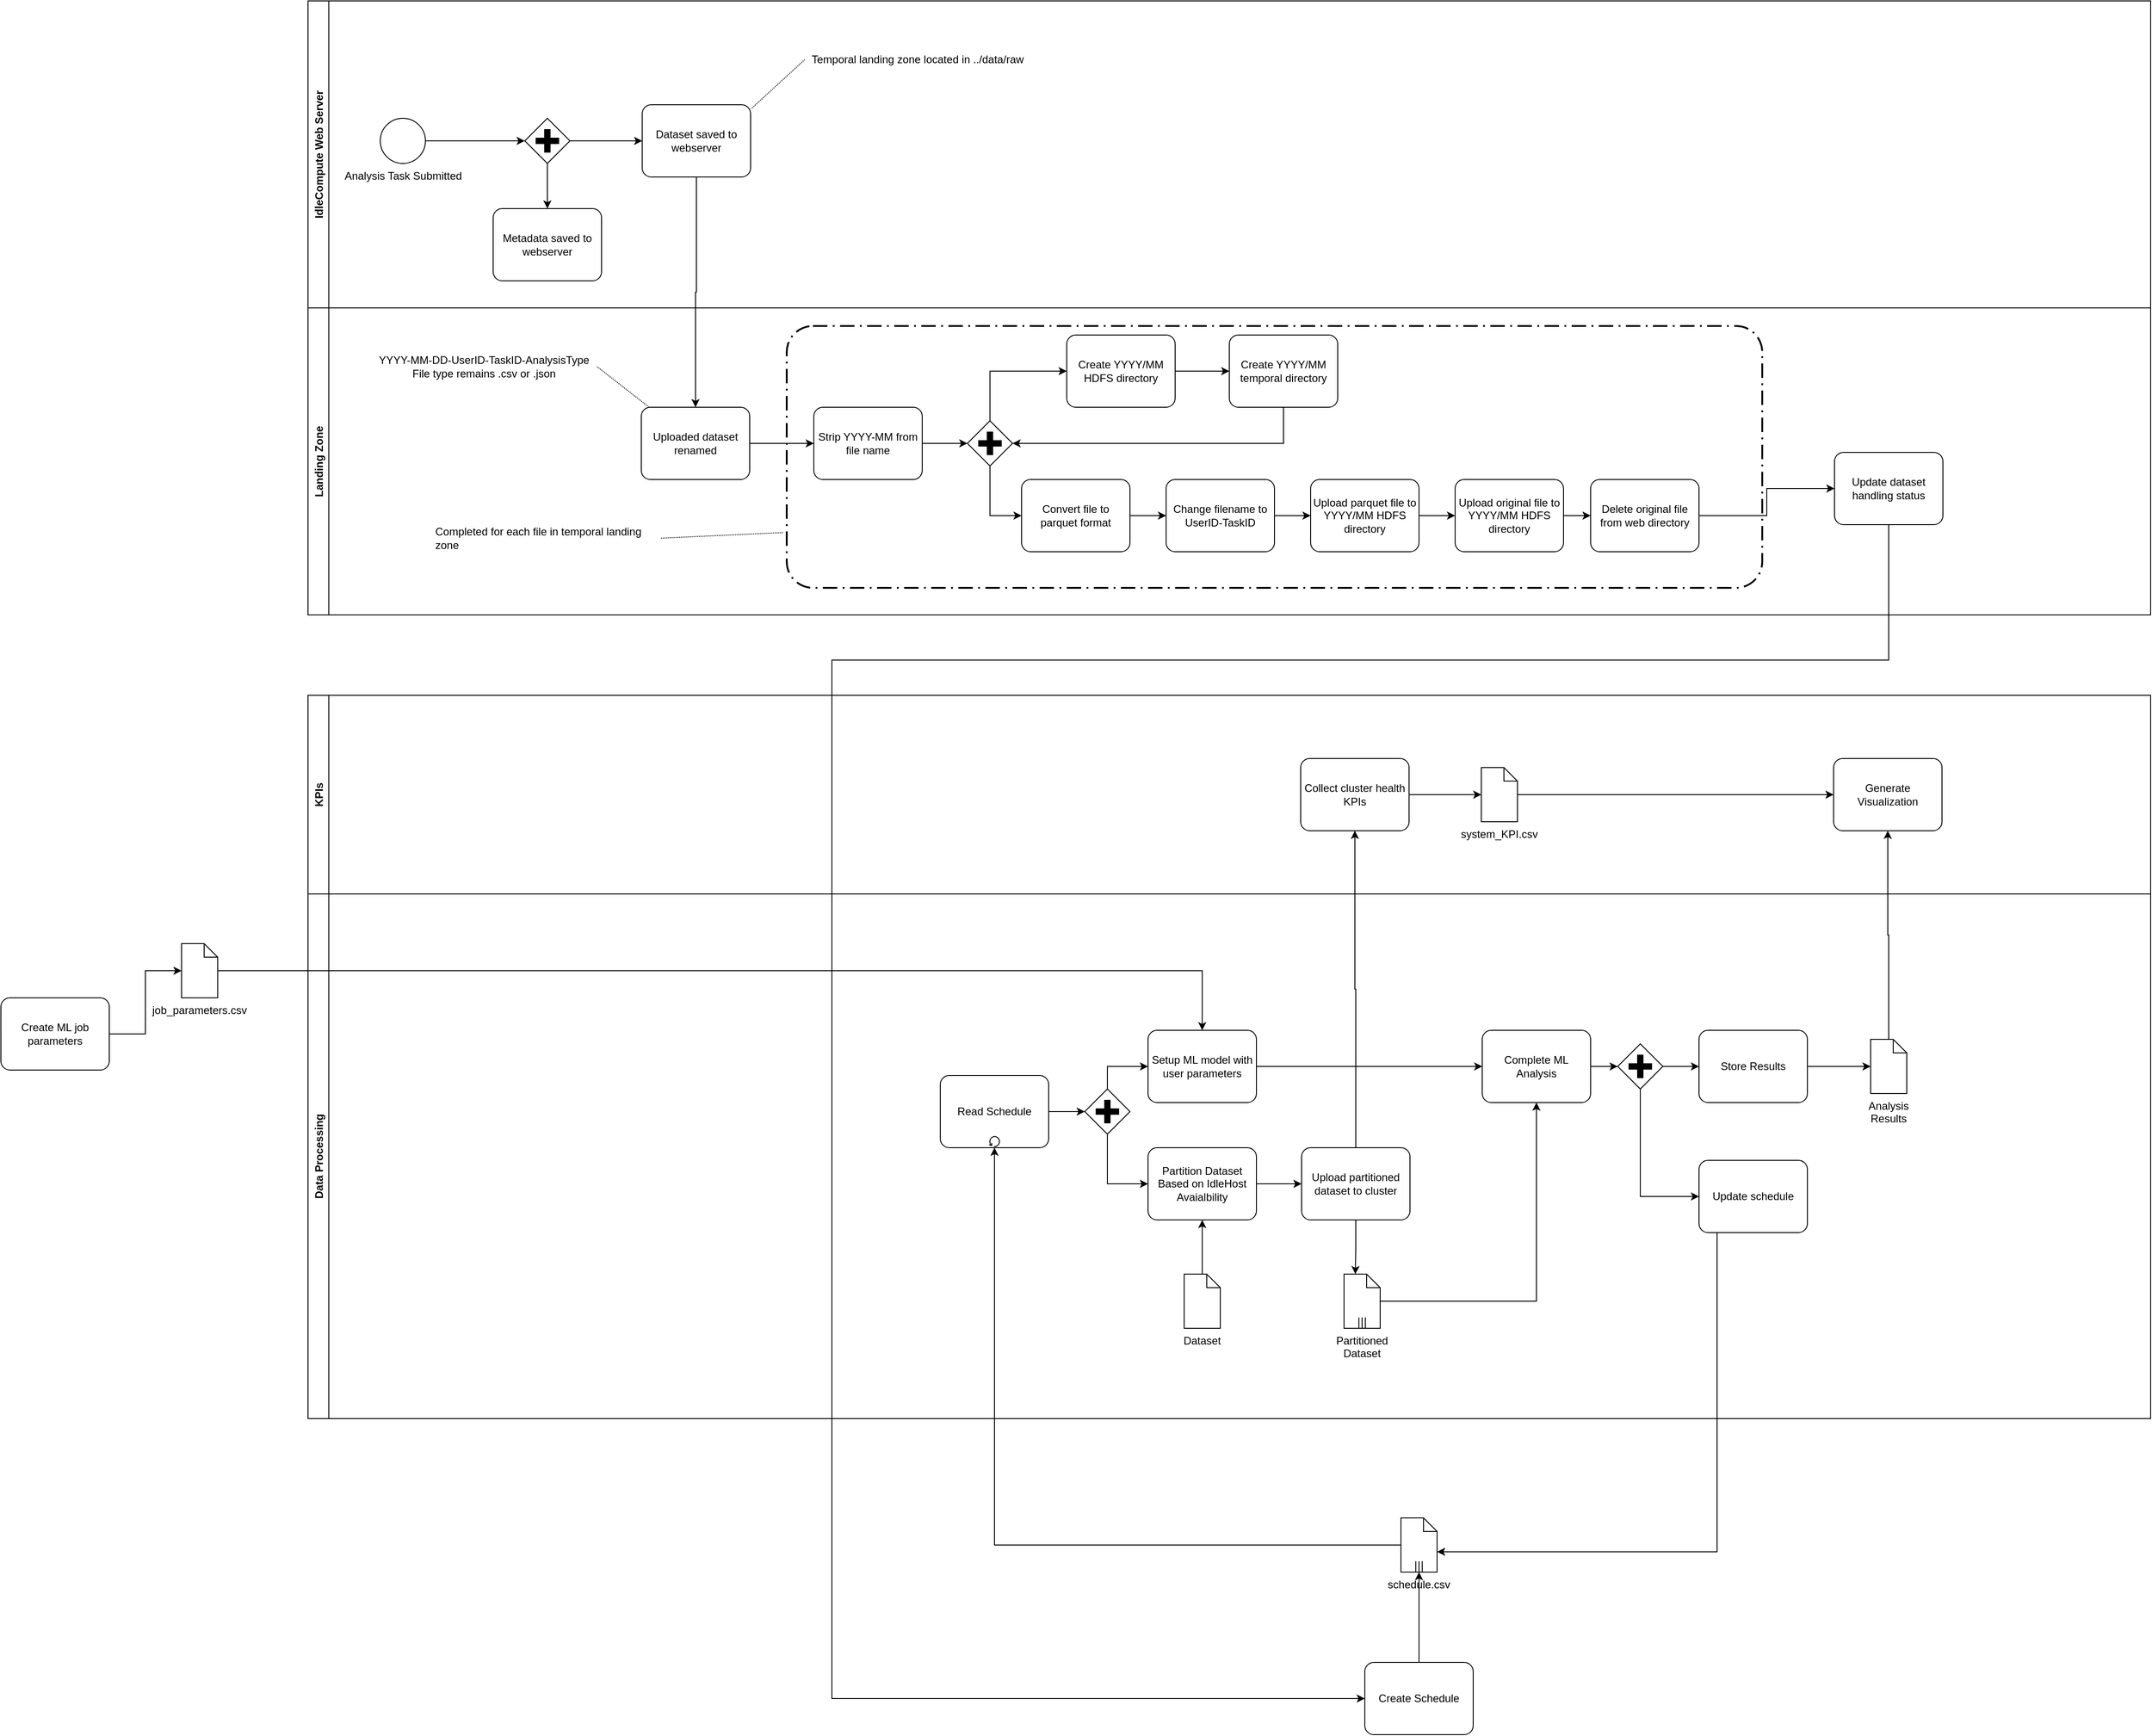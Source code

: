 <mxfile version="19.0.1" type="device"><diagram id="prtHgNgQTEPvFCAcTncT" name="Page-1"><mxGraphModel dx="2564" dy="1856" grid="1" gridSize="10" guides="1" tooltips="1" connect="1" arrows="1" fold="1" page="1" pageScale="1" pageWidth="1169" pageHeight="827" math="0" shadow="0"><root><mxCell id="0"/><mxCell id="1" parent="0"/><mxCell id="OD1BWwQYfS8M0HGXRje1-92" value="" style="points=[[0.25,0,0],[0.5,0,0],[0.75,0,0],[1,0.25,0],[1,0.5,0],[1,0.75,0],[0.75,1,0],[0.5,1,0],[0.25,1,0],[0,0.75,0],[0,0.5,0],[0,0.25,0]];rounded=1;arcSize=10;dashed=1;strokeColor=#000000;fillColor=none;gradientColor=none;dashPattern=8 3 1 3;strokeWidth=2;" vertex="1" parent="1"><mxGeometry x="600" y="-340" width="1080" height="290" as="geometry"/></mxCell><mxCell id="OD1BWwQYfS8M0HGXRje1-1" value="KPIs" style="swimlane;horizontal=0;" vertex="1" parent="1"><mxGeometry x="70" y="69" width="2040" height="220" as="geometry"/></mxCell><mxCell id="OD1BWwQYfS8M0HGXRje1-42" style="edgeStyle=orthogonalEdgeStyle;rounded=0;orthogonalLoop=1;jettySize=auto;html=1;" edge="1" parent="OD1BWwQYfS8M0HGXRje1-1" source="OD1BWwQYfS8M0HGXRje1-37" target="OD1BWwQYfS8M0HGXRje1-41"><mxGeometry relative="1" as="geometry"/></mxCell><mxCell id="OD1BWwQYfS8M0HGXRje1-37" value="Collect cluster health KPIs" style="points=[[0.25,0,0],[0.5,0,0],[0.75,0,0],[1,0.25,0],[1,0.5,0],[1,0.75,0],[0.75,1,0],[0.5,1,0],[0.25,1,0],[0,0.75,0],[0,0.5,0],[0,0.25,0]];shape=mxgraph.bpmn.task;whiteSpace=wrap;rectStyle=rounded;size=10;taskMarker=abstract;" vertex="1" parent="OD1BWwQYfS8M0HGXRje1-1"><mxGeometry x="1099" y="70" width="120" height="80" as="geometry"/></mxCell><mxCell id="OD1BWwQYfS8M0HGXRje1-39" value="Generate Visualization" style="points=[[0.25,0,0],[0.5,0,0],[0.75,0,0],[1,0.25,0],[1,0.5,0],[1,0.75,0],[0.75,1,0],[0.5,1,0],[0.25,1,0],[0,0.75,0],[0,0.5,0],[0,0.25,0]];shape=mxgraph.bpmn.task;whiteSpace=wrap;rectStyle=rounded;size=10;taskMarker=abstract;" vertex="1" parent="OD1BWwQYfS8M0HGXRje1-1"><mxGeometry x="1689" y="70" width="120" height="80" as="geometry"/></mxCell><mxCell id="OD1BWwQYfS8M0HGXRje1-47" style="edgeStyle=orthogonalEdgeStyle;rounded=0;orthogonalLoop=1;jettySize=auto;html=1;entryX=0;entryY=0.5;entryDx=0;entryDy=0;entryPerimeter=0;" edge="1" parent="OD1BWwQYfS8M0HGXRje1-1" source="OD1BWwQYfS8M0HGXRje1-41" target="OD1BWwQYfS8M0HGXRje1-39"><mxGeometry relative="1" as="geometry"/></mxCell><mxCell id="OD1BWwQYfS8M0HGXRje1-41" value="system_KPI.csv" style="shape=mxgraph.bpmn.data;labelPosition=center;verticalLabelPosition=bottom;align=center;verticalAlign=top;whiteSpace=wrap;size=15;html=1;" vertex="1" parent="OD1BWwQYfS8M0HGXRje1-1"><mxGeometry x="1299" y="80" width="40" height="60" as="geometry"/></mxCell><mxCell id="OD1BWwQYfS8M0HGXRje1-2" value="Data Processing" style="swimlane;horizontal=0;" vertex="1" parent="1"><mxGeometry x="70" y="289" width="2040" height="581" as="geometry"/></mxCell><mxCell id="OD1BWwQYfS8M0HGXRje1-11" style="edgeStyle=orthogonalEdgeStyle;rounded=0;orthogonalLoop=1;jettySize=auto;html=1;entryX=0;entryY=0.5;entryDx=0;entryDy=0;entryPerimeter=0;exitX=0.5;exitY=1;exitDx=0;exitDy=0;exitPerimeter=0;" edge="1" parent="OD1BWwQYfS8M0HGXRje1-2" source="OD1BWwQYfS8M0HGXRje1-27" target="OD1BWwQYfS8M0HGXRje1-10"><mxGeometry relative="1" as="geometry"/></mxCell><mxCell id="OD1BWwQYfS8M0HGXRje1-19" style="edgeStyle=orthogonalEdgeStyle;rounded=0;orthogonalLoop=1;jettySize=auto;html=1;" edge="1" parent="OD1BWwQYfS8M0HGXRje1-2" source="OD1BWwQYfS8M0HGXRje1-8" target="OD1BWwQYfS8M0HGXRje1-27"><mxGeometry relative="1" as="geometry"/></mxCell><mxCell id="OD1BWwQYfS8M0HGXRje1-8" value="Read Schedule" style="points=[[0.25,0,0],[0.5,0,0],[0.75,0,0],[1,0.25,0],[1,0.5,0],[1,0.75,0],[0.75,1,0],[0.5,1,0],[0.25,1,0],[0,0.75,0],[0,0.5,0],[0,0.25,0]];shape=mxgraph.bpmn.task;whiteSpace=wrap;rectStyle=rounded;size=10;taskMarker=abstract;isLoopStandard=1;" vertex="1" parent="OD1BWwQYfS8M0HGXRje1-2"><mxGeometry x="700" y="201" width="120" height="80" as="geometry"/></mxCell><mxCell id="OD1BWwQYfS8M0HGXRje1-15" style="edgeStyle=orthogonalEdgeStyle;rounded=0;orthogonalLoop=1;jettySize=auto;html=1;" edge="1" parent="OD1BWwQYfS8M0HGXRje1-2" source="OD1BWwQYfS8M0HGXRje1-10" target="OD1BWwQYfS8M0HGXRje1-14"><mxGeometry relative="1" as="geometry"/></mxCell><mxCell id="OD1BWwQYfS8M0HGXRje1-10" value="Partition Dataset Based on IdleHost Avaialbility" style="points=[[0.25,0,0],[0.5,0,0],[0.75,0,0],[1,0.25,0],[1,0.5,0],[1,0.75,0],[0.75,1,0],[0.5,1,0],[0.25,1,0],[0,0.75,0],[0,0.5,0],[0,0.25,0]];shape=mxgraph.bpmn.task;whiteSpace=wrap;rectStyle=rounded;size=10;taskMarker=abstract;" vertex="1" parent="OD1BWwQYfS8M0HGXRje1-2"><mxGeometry x="930" y="281" width="120" height="80" as="geometry"/></mxCell><mxCell id="OD1BWwQYfS8M0HGXRje1-13" style="edgeStyle=orthogonalEdgeStyle;rounded=0;orthogonalLoop=1;jettySize=auto;html=1;" edge="1" parent="OD1BWwQYfS8M0HGXRje1-2" source="OD1BWwQYfS8M0HGXRje1-12" target="OD1BWwQYfS8M0HGXRje1-10"><mxGeometry relative="1" as="geometry"/></mxCell><mxCell id="OD1BWwQYfS8M0HGXRje1-12" value="Dataset" style="shape=mxgraph.bpmn.data;labelPosition=center;verticalLabelPosition=bottom;align=center;verticalAlign=top;whiteSpace=wrap;size=15;html=1;" vertex="1" parent="OD1BWwQYfS8M0HGXRje1-2"><mxGeometry x="970" y="421" width="40" height="60" as="geometry"/></mxCell><mxCell id="OD1BWwQYfS8M0HGXRje1-23" style="edgeStyle=orthogonalEdgeStyle;rounded=0;orthogonalLoop=1;jettySize=auto;html=1;entryX=0;entryY=0;entryDx=12.5;entryDy=0;entryPerimeter=0;" edge="1" parent="OD1BWwQYfS8M0HGXRje1-2" source="OD1BWwQYfS8M0HGXRje1-14" target="OD1BWwQYfS8M0HGXRje1-22"><mxGeometry relative="1" as="geometry"/></mxCell><mxCell id="OD1BWwQYfS8M0HGXRje1-14" value="Upload partitioned dataset to cluster" style="points=[[0.25,0,0],[0.5,0,0],[0.75,0,0],[1,0.25,0],[1,0.5,0],[1,0.75,0],[0.75,1,0],[0.5,1,0],[0.25,1,0],[0,0.75,0],[0,0.5,0],[0,0.25,0]];shape=mxgraph.bpmn.task;whiteSpace=wrap;rectStyle=rounded;size=10;taskMarker=abstract;" vertex="1" parent="OD1BWwQYfS8M0HGXRje1-2"><mxGeometry x="1100" y="281" width="120" height="80" as="geometry"/></mxCell><mxCell id="OD1BWwQYfS8M0HGXRje1-50" style="edgeStyle=orthogonalEdgeStyle;rounded=0;orthogonalLoop=1;jettySize=auto;html=1;" edge="1" parent="OD1BWwQYfS8M0HGXRje1-2" source="OD1BWwQYfS8M0HGXRje1-17" target="OD1BWwQYfS8M0HGXRje1-49"><mxGeometry relative="1" as="geometry"/></mxCell><mxCell id="OD1BWwQYfS8M0HGXRje1-17" value="Complete ML Analysis" style="points=[[0.25,0,0],[0.5,0,0],[0.75,0,0],[1,0.25,0],[1,0.5,0],[1,0.75,0],[0.75,1,0],[0.5,1,0],[0.25,1,0],[0,0.75,0],[0,0.5,0],[0,0.25,0]];shape=mxgraph.bpmn.task;whiteSpace=wrap;rectStyle=rounded;size=10;taskMarker=abstract;" vertex="1" parent="OD1BWwQYfS8M0HGXRje1-2"><mxGeometry x="1300" y="151" width="120" height="80" as="geometry"/></mxCell><mxCell id="OD1BWwQYfS8M0HGXRje1-21" style="edgeStyle=orthogonalEdgeStyle;rounded=0;orthogonalLoop=1;jettySize=auto;html=1;" edge="1" parent="OD1BWwQYfS8M0HGXRje1-2" source="OD1BWwQYfS8M0HGXRje1-18" target="OD1BWwQYfS8M0HGXRje1-17"><mxGeometry relative="1" as="geometry"/></mxCell><mxCell id="OD1BWwQYfS8M0HGXRje1-18" value="Setup ML model with user parameters" style="points=[[0.25,0,0],[0.5,0,0],[0.75,0,0],[1,0.25,0],[1,0.5,0],[1,0.75,0],[0.75,1,0],[0.5,1,0],[0.25,1,0],[0,0.75,0],[0,0.5,0],[0,0.25,0]];shape=mxgraph.bpmn.task;whiteSpace=wrap;rectStyle=rounded;size=10;taskMarker=abstract;" vertex="1" parent="OD1BWwQYfS8M0HGXRje1-2"><mxGeometry x="930" y="151" width="120" height="80" as="geometry"/></mxCell><mxCell id="OD1BWwQYfS8M0HGXRje1-24" style="edgeStyle=orthogonalEdgeStyle;rounded=0;orthogonalLoop=1;jettySize=auto;html=1;entryX=0.5;entryY=1;entryDx=0;entryDy=0;entryPerimeter=0;" edge="1" parent="OD1BWwQYfS8M0HGXRje1-2" source="OD1BWwQYfS8M0HGXRje1-22" target="OD1BWwQYfS8M0HGXRje1-17"><mxGeometry relative="1" as="geometry"/></mxCell><mxCell id="OD1BWwQYfS8M0HGXRje1-22" value="Partitioned Dataset" style="shape=mxgraph.bpmn.data;labelPosition=center;verticalLabelPosition=bottom;align=center;verticalAlign=top;whiteSpace=wrap;size=15;html=1;bpmnTransferType=none;isCollection=1;" vertex="1" parent="OD1BWwQYfS8M0HGXRje1-2"><mxGeometry x="1147" y="421" width="40" height="60" as="geometry"/></mxCell><mxCell id="OD1BWwQYfS8M0HGXRje1-29" style="edgeStyle=orthogonalEdgeStyle;rounded=0;orthogonalLoop=1;jettySize=auto;html=1;entryX=0;entryY=0.5;entryDx=0;entryDy=0;entryPerimeter=0;" edge="1" parent="OD1BWwQYfS8M0HGXRje1-2" source="OD1BWwQYfS8M0HGXRje1-27" target="OD1BWwQYfS8M0HGXRje1-18"><mxGeometry relative="1" as="geometry"><Array as="points"><mxPoint x="885" y="191"/></Array></mxGeometry></mxCell><mxCell id="OD1BWwQYfS8M0HGXRje1-27" value="" style="points=[[0.25,0.25,0],[0.5,0,0],[0.75,0.25,0],[1,0.5,0],[0.75,0.75,0],[0.5,1,0],[0.25,0.75,0],[0,0.5,0]];shape=mxgraph.bpmn.gateway2;html=1;verticalLabelPosition=bottom;labelBackgroundColor=#ffffff;verticalAlign=top;align=center;perimeter=rhombusPerimeter;outlineConnect=0;outline=none;symbol=none;gwType=parallel;" vertex="1" parent="OD1BWwQYfS8M0HGXRje1-2"><mxGeometry x="860" y="216" width="50" height="50" as="geometry"/></mxCell><mxCell id="OD1BWwQYfS8M0HGXRje1-45" style="edgeStyle=orthogonalEdgeStyle;rounded=0;orthogonalLoop=1;jettySize=auto;html=1;" edge="1" parent="OD1BWwQYfS8M0HGXRje1-2" source="OD1BWwQYfS8M0HGXRje1-35" target="OD1BWwQYfS8M0HGXRje1-43"><mxGeometry relative="1" as="geometry"/></mxCell><mxCell id="OD1BWwQYfS8M0HGXRje1-35" value="Store Results" style="points=[[0.25,0,0],[0.5,0,0],[0.75,0,0],[1,0.25,0],[1,0.5,0],[1,0.75,0],[0.75,1,0],[0.5,1,0],[0.25,1,0],[0,0.75,0],[0,0.5,0],[0,0.25,0]];shape=mxgraph.bpmn.task;whiteSpace=wrap;rectStyle=rounded;size=10;taskMarker=abstract;" vertex="1" parent="OD1BWwQYfS8M0HGXRje1-2"><mxGeometry x="1540" y="151" width="120" height="80" as="geometry"/></mxCell><mxCell id="OD1BWwQYfS8M0HGXRje1-43" value="Analysis Results" style="shape=mxgraph.bpmn.data;labelPosition=center;verticalLabelPosition=bottom;align=center;verticalAlign=top;whiteSpace=wrap;size=15;html=1;" vertex="1" parent="OD1BWwQYfS8M0HGXRje1-2"><mxGeometry x="1730" y="161" width="40" height="60" as="geometry"/></mxCell><mxCell id="OD1BWwQYfS8M0HGXRje1-48" value="Update schedule" style="points=[[0.25,0,0],[0.5,0,0],[0.75,0,0],[1,0.25,0],[1,0.5,0],[1,0.75,0],[0.75,1,0],[0.5,1,0],[0.25,1,0],[0,0.75,0],[0,0.5,0],[0,0.25,0]];shape=mxgraph.bpmn.task;whiteSpace=wrap;rectStyle=rounded;size=10;taskMarker=abstract;" vertex="1" parent="OD1BWwQYfS8M0HGXRje1-2"><mxGeometry x="1540" y="295" width="120" height="80" as="geometry"/></mxCell><mxCell id="OD1BWwQYfS8M0HGXRje1-51" style="edgeStyle=orthogonalEdgeStyle;rounded=0;orthogonalLoop=1;jettySize=auto;html=1;" edge="1" parent="OD1BWwQYfS8M0HGXRje1-2" source="OD1BWwQYfS8M0HGXRje1-49" target="OD1BWwQYfS8M0HGXRje1-35"><mxGeometry relative="1" as="geometry"/></mxCell><mxCell id="OD1BWwQYfS8M0HGXRje1-52" style="edgeStyle=orthogonalEdgeStyle;rounded=0;orthogonalLoop=1;jettySize=auto;html=1;" edge="1" parent="OD1BWwQYfS8M0HGXRje1-2" source="OD1BWwQYfS8M0HGXRje1-49" target="OD1BWwQYfS8M0HGXRje1-48"><mxGeometry relative="1" as="geometry"><Array as="points"><mxPoint x="1475" y="335"/></Array></mxGeometry></mxCell><mxCell id="OD1BWwQYfS8M0HGXRje1-49" value="" style="points=[[0.25,0.25,0],[0.5,0,0],[0.75,0.25,0],[1,0.5,0],[0.75,0.75,0],[0.5,1,0],[0.25,0.75,0],[0,0.5,0]];shape=mxgraph.bpmn.gateway2;html=1;verticalLabelPosition=bottom;labelBackgroundColor=#ffffff;verticalAlign=top;align=center;perimeter=rhombusPerimeter;outlineConnect=0;outline=none;symbol=none;gwType=parallel;" vertex="1" parent="OD1BWwQYfS8M0HGXRje1-2"><mxGeometry x="1450" y="166" width="50" height="50" as="geometry"/></mxCell><mxCell id="OD1BWwQYfS8M0HGXRje1-6" style="edgeStyle=orthogonalEdgeStyle;rounded=0;orthogonalLoop=1;jettySize=auto;html=1;" edge="1" parent="1" source="OD1BWwQYfS8M0HGXRje1-4" target="OD1BWwQYfS8M0HGXRje1-5"><mxGeometry relative="1" as="geometry"/></mxCell><mxCell id="OD1BWwQYfS8M0HGXRje1-4" value="Create Schedule" style="points=[[0.25,0,0],[0.5,0,0],[0.75,0,0],[1,0.25,0],[1,0.5,0],[1,0.75,0],[0.75,1,0],[0.5,1,0],[0.25,1,0],[0,0.75,0],[0,0.5,0],[0,0.25,0]];shape=mxgraph.bpmn.task;whiteSpace=wrap;rectStyle=rounded;size=10;taskMarker=abstract;" vertex="1" parent="1"><mxGeometry x="1240" y="1140" width="120" height="80" as="geometry"/></mxCell><mxCell id="OD1BWwQYfS8M0HGXRje1-9" style="edgeStyle=orthogonalEdgeStyle;rounded=0;orthogonalLoop=1;jettySize=auto;html=1;entryX=0.5;entryY=1;entryDx=0;entryDy=0;entryPerimeter=0;" edge="1" parent="1" source="OD1BWwQYfS8M0HGXRje1-5" target="OD1BWwQYfS8M0HGXRje1-8"><mxGeometry relative="1" as="geometry"/></mxCell><mxCell id="OD1BWwQYfS8M0HGXRje1-5" value="schedule.csv" style="shape=mxgraph.bpmn.data;labelPosition=center;verticalLabelPosition=bottom;align=center;verticalAlign=top;whiteSpace=wrap;size=15;html=1;bpmnTransferType=none;isCollection=1;" vertex="1" parent="1"><mxGeometry x="1280" y="980" width="40" height="60" as="geometry"/></mxCell><mxCell id="OD1BWwQYfS8M0HGXRje1-32" style="edgeStyle=orthogonalEdgeStyle;rounded=0;orthogonalLoop=1;jettySize=auto;html=1;" edge="1" parent="1" source="OD1BWwQYfS8M0HGXRje1-30" target="OD1BWwQYfS8M0HGXRje1-31"><mxGeometry relative="1" as="geometry"/></mxCell><mxCell id="OD1BWwQYfS8M0HGXRje1-30" value="Create ML job parameters" style="points=[[0.25,0,0],[0.5,0,0],[0.75,0,0],[1,0.25,0],[1,0.5,0],[1,0.75,0],[0.75,1,0],[0.5,1,0],[0.25,1,0],[0,0.75,0],[0,0.5,0],[0,0.25,0]];shape=mxgraph.bpmn.task;whiteSpace=wrap;rectStyle=rounded;size=10;taskMarker=abstract;" vertex="1" parent="1"><mxGeometry x="-270" y="404" width="120" height="80" as="geometry"/></mxCell><mxCell id="OD1BWwQYfS8M0HGXRje1-33" style="edgeStyle=orthogonalEdgeStyle;rounded=0;orthogonalLoop=1;jettySize=auto;html=1;entryX=0.5;entryY=0;entryDx=0;entryDy=0;entryPerimeter=0;" edge="1" parent="1" source="OD1BWwQYfS8M0HGXRje1-31" target="OD1BWwQYfS8M0HGXRje1-18"><mxGeometry relative="1" as="geometry"/></mxCell><mxCell id="OD1BWwQYfS8M0HGXRje1-31" value="job_parameters.csv" style="shape=mxgraph.bpmn.data;labelPosition=center;verticalLabelPosition=bottom;align=center;verticalAlign=top;whiteSpace=wrap;size=15;html=1;" vertex="1" parent="1"><mxGeometry x="-70" y="344" width="40" height="60" as="geometry"/></mxCell><mxCell id="OD1BWwQYfS8M0HGXRje1-38" style="edgeStyle=orthogonalEdgeStyle;rounded=0;orthogonalLoop=1;jettySize=auto;html=1;entryX=0.5;entryY=1;entryDx=0;entryDy=0;entryPerimeter=0;" edge="1" parent="1" source="OD1BWwQYfS8M0HGXRje1-14" target="OD1BWwQYfS8M0HGXRje1-37"><mxGeometry relative="1" as="geometry"/></mxCell><mxCell id="OD1BWwQYfS8M0HGXRje1-46" style="edgeStyle=orthogonalEdgeStyle;rounded=0;orthogonalLoop=1;jettySize=auto;html=1;" edge="1" parent="1" source="OD1BWwQYfS8M0HGXRje1-43" target="OD1BWwQYfS8M0HGXRje1-39"><mxGeometry relative="1" as="geometry"/></mxCell><mxCell id="OD1BWwQYfS8M0HGXRje1-55" value="Landing Zone" style="swimlane;horizontal=0;startSize=23;" vertex="1" parent="1"><mxGeometry x="70" y="-360" width="2040" height="340" as="geometry"/></mxCell><mxCell id="OD1BWwQYfS8M0HGXRje1-66" value="Uploaded dataset renamed" style="points=[[0.25,0,0],[0.5,0,0],[0.75,0,0],[1,0.25,0],[1,0.5,0],[1,0.75,0],[0.75,1,0],[0.5,1,0],[0.25,1,0],[0,0.75,0],[0,0.5,0],[0,0.25,0]];shape=mxgraph.bpmn.task;whiteSpace=wrap;rectStyle=rounded;size=10;taskMarker=abstract;" vertex="1" parent="OD1BWwQYfS8M0HGXRje1-55"><mxGeometry x="369" y="110" width="120" height="80" as="geometry"/></mxCell><mxCell id="OD1BWwQYfS8M0HGXRje1-77" style="edgeStyle=orthogonalEdgeStyle;rounded=0;orthogonalLoop=1;jettySize=auto;html=1;startArrow=none;startFill=0;endArrow=classic;endFill=1;" edge="1" parent="OD1BWwQYfS8M0HGXRje1-55" source="OD1BWwQYfS8M0HGXRje1-71" target="OD1BWwQYfS8M0HGXRje1-74"><mxGeometry relative="1" as="geometry"/></mxCell><mxCell id="OD1BWwQYfS8M0HGXRje1-71" value="Strip YYYY-MM from file name" style="points=[[0.25,0,0],[0.5,0,0],[0.75,0,0],[1,0.25,0],[1,0.5,0],[1,0.75,0],[0.75,1,0],[0.5,1,0],[0.25,1,0],[0,0.75,0],[0,0.5,0],[0,0.25,0]];shape=mxgraph.bpmn.task;whiteSpace=wrap;rectStyle=rounded;size=10;taskMarker=abstract;" vertex="1" parent="OD1BWwQYfS8M0HGXRje1-55"><mxGeometry x="560" y="110" width="120" height="80" as="geometry"/></mxCell><mxCell id="OD1BWwQYfS8M0HGXRje1-73" style="edgeStyle=orthogonalEdgeStyle;rounded=0;orthogonalLoop=1;jettySize=auto;html=1;" edge="1" parent="OD1BWwQYfS8M0HGXRje1-55" source="OD1BWwQYfS8M0HGXRje1-66" target="OD1BWwQYfS8M0HGXRje1-71"><mxGeometry relative="1" as="geometry"><mxPoint x="440" y="-135" as="sourcePoint"/><mxPoint x="439.0" y="120" as="targetPoint"/></mxGeometry></mxCell><mxCell id="OD1BWwQYfS8M0HGXRje1-80" style="edgeStyle=orthogonalEdgeStyle;rounded=0;orthogonalLoop=1;jettySize=auto;html=1;entryX=0;entryY=0.5;entryDx=0;entryDy=0;entryPerimeter=0;startArrow=none;startFill=0;endArrow=classic;endFill=1;" edge="1" parent="OD1BWwQYfS8M0HGXRje1-55" source="OD1BWwQYfS8M0HGXRje1-74" target="OD1BWwQYfS8M0HGXRje1-78"><mxGeometry relative="1" as="geometry"><Array as="points"><mxPoint x="755" y="70"/></Array></mxGeometry></mxCell><mxCell id="OD1BWwQYfS8M0HGXRje1-84" style="edgeStyle=orthogonalEdgeStyle;rounded=0;orthogonalLoop=1;jettySize=auto;html=1;entryX=0;entryY=0.5;entryDx=0;entryDy=0;entryPerimeter=0;startArrow=none;startFill=0;endArrow=classic;endFill=1;" edge="1" parent="OD1BWwQYfS8M0HGXRje1-55" source="OD1BWwQYfS8M0HGXRje1-74" target="OD1BWwQYfS8M0HGXRje1-83"><mxGeometry relative="1" as="geometry"><Array as="points"><mxPoint x="755" y="230"/></Array></mxGeometry></mxCell><mxCell id="OD1BWwQYfS8M0HGXRje1-74" value="" style="points=[[0.25,0.25,0],[0.5,0,0],[0.75,0.25,0],[1,0.5,0],[0.75,0.75,0],[0.5,1,0],[0.25,0.75,0],[0,0.5,0]];shape=mxgraph.bpmn.gateway2;html=1;verticalLabelPosition=bottom;labelBackgroundColor=#ffffff;verticalAlign=top;align=center;perimeter=rhombusPerimeter;outlineConnect=0;outline=none;symbol=none;gwType=parallel;" vertex="1" parent="OD1BWwQYfS8M0HGXRje1-55"><mxGeometry x="730" y="125" width="50" height="50" as="geometry"/></mxCell><mxCell id="OD1BWwQYfS8M0HGXRje1-81" style="edgeStyle=orthogonalEdgeStyle;rounded=0;orthogonalLoop=1;jettySize=auto;html=1;startArrow=none;startFill=0;endArrow=classic;endFill=1;" edge="1" parent="OD1BWwQYfS8M0HGXRje1-55" source="OD1BWwQYfS8M0HGXRje1-78" target="OD1BWwQYfS8M0HGXRje1-79"><mxGeometry relative="1" as="geometry"/></mxCell><mxCell id="OD1BWwQYfS8M0HGXRje1-78" value="Create YYYY/MM HDFS directory" style="points=[[0.25,0,0],[0.5,0,0],[0.75,0,0],[1,0.25,0],[1,0.5,0],[1,0.75,0],[0.75,1,0],[0.5,1,0],[0.25,1,0],[0,0.75,0],[0,0.5,0],[0,0.25,0]];shape=mxgraph.bpmn.task;whiteSpace=wrap;rectStyle=rounded;size=10;taskMarker=abstract;" vertex="1" parent="OD1BWwQYfS8M0HGXRje1-55"><mxGeometry x="840" y="30" width="120" height="80" as="geometry"/></mxCell><mxCell id="OD1BWwQYfS8M0HGXRje1-82" style="edgeStyle=orthogonalEdgeStyle;rounded=0;orthogonalLoop=1;jettySize=auto;html=1;startArrow=none;startFill=0;endArrow=classic;endFill=1;" edge="1" parent="OD1BWwQYfS8M0HGXRje1-55" source="OD1BWwQYfS8M0HGXRje1-79" target="OD1BWwQYfS8M0HGXRje1-74"><mxGeometry relative="1" as="geometry"><Array as="points"><mxPoint x="1080" y="150"/></Array></mxGeometry></mxCell><mxCell id="OD1BWwQYfS8M0HGXRje1-79" value="Create YYYY/MM temporal directory" style="points=[[0.25,0,0],[0.5,0,0],[0.75,0,0],[1,0.25,0],[1,0.5,0],[1,0.75,0],[0.75,1,0],[0.5,1,0],[0.25,1,0],[0,0.75,0],[0,0.5,0],[0,0.25,0]];shape=mxgraph.bpmn.task;whiteSpace=wrap;rectStyle=rounded;size=10;taskMarker=abstract;" vertex="1" parent="OD1BWwQYfS8M0HGXRje1-55"><mxGeometry x="1020" y="30" width="120" height="80" as="geometry"/></mxCell><mxCell id="OD1BWwQYfS8M0HGXRje1-100" style="edgeStyle=none;rounded=0;orthogonalLoop=1;jettySize=auto;html=1;startArrow=none;startFill=0;endArrow=classic;endFill=1;" edge="1" parent="OD1BWwQYfS8M0HGXRje1-55" source="OD1BWwQYfS8M0HGXRje1-83" target="OD1BWwQYfS8M0HGXRje1-85"><mxGeometry relative="1" as="geometry"/></mxCell><mxCell id="OD1BWwQYfS8M0HGXRje1-83" value="Convert file to parquet format" style="points=[[0.25,0,0],[0.5,0,0],[0.75,0,0],[1,0.25,0],[1,0.5,0],[1,0.75,0],[0.75,1,0],[0.5,1,0],[0.25,1,0],[0,0.75,0],[0,0.5,0],[0,0.25,0]];shape=mxgraph.bpmn.task;whiteSpace=wrap;rectStyle=rounded;size=10;taskMarker=abstract;" vertex="1" parent="OD1BWwQYfS8M0HGXRje1-55"><mxGeometry x="790" y="190" width="120" height="80" as="geometry"/></mxCell><mxCell id="OD1BWwQYfS8M0HGXRje1-101" style="edgeStyle=none;rounded=0;orthogonalLoop=1;jettySize=auto;html=1;startArrow=none;startFill=0;endArrow=classic;endFill=1;" edge="1" parent="OD1BWwQYfS8M0HGXRje1-55" source="OD1BWwQYfS8M0HGXRje1-85" target="OD1BWwQYfS8M0HGXRje1-86"><mxGeometry relative="1" as="geometry"/></mxCell><mxCell id="OD1BWwQYfS8M0HGXRje1-85" value="Change filename to UserID-TaskID" style="points=[[0.25,0,0],[0.5,0,0],[0.75,0,0],[1,0.25,0],[1,0.5,0],[1,0.75,0],[0.75,1,0],[0.5,1,0],[0.25,1,0],[0,0.75,0],[0,0.5,0],[0,0.25,0]];shape=mxgraph.bpmn.task;whiteSpace=wrap;rectStyle=rounded;size=10;taskMarker=abstract;" vertex="1" parent="OD1BWwQYfS8M0HGXRje1-55"><mxGeometry x="950" y="190" width="120" height="80" as="geometry"/></mxCell><mxCell id="OD1BWwQYfS8M0HGXRje1-102" style="edgeStyle=none;rounded=0;orthogonalLoop=1;jettySize=auto;html=1;startArrow=none;startFill=0;endArrow=classic;endFill=1;" edge="1" parent="OD1BWwQYfS8M0HGXRje1-55" source="OD1BWwQYfS8M0HGXRje1-86" target="OD1BWwQYfS8M0HGXRje1-87"><mxGeometry relative="1" as="geometry"/></mxCell><mxCell id="OD1BWwQYfS8M0HGXRje1-86" value="Upload parquet file to YYYY/MM HDFS directory" style="points=[[0.25,0,0],[0.5,0,0],[0.75,0,0],[1,0.25,0],[1,0.5,0],[1,0.75,0],[0.75,1,0],[0.5,1,0],[0.25,1,0],[0,0.75,0],[0,0.5,0],[0,0.25,0]];shape=mxgraph.bpmn.task;whiteSpace=wrap;rectStyle=rounded;size=10;taskMarker=abstract;" vertex="1" parent="OD1BWwQYfS8M0HGXRje1-55"><mxGeometry x="1110" y="190" width="120" height="80" as="geometry"/></mxCell><mxCell id="OD1BWwQYfS8M0HGXRje1-103" style="edgeStyle=none;rounded=0;orthogonalLoop=1;jettySize=auto;html=1;startArrow=none;startFill=0;endArrow=classic;endFill=1;" edge="1" parent="OD1BWwQYfS8M0HGXRje1-55" source="OD1BWwQYfS8M0HGXRje1-87" target="OD1BWwQYfS8M0HGXRje1-88"><mxGeometry relative="1" as="geometry"/></mxCell><mxCell id="OD1BWwQYfS8M0HGXRje1-87" value="Upload original file to YYYY/MM HDFS directory" style="points=[[0.25,0,0],[0.5,0,0],[0.75,0,0],[1,0.25,0],[1,0.5,0],[1,0.75,0],[0.75,1,0],[0.5,1,0],[0.25,1,0],[0,0.75,0],[0,0.5,0],[0,0.25,0]];shape=mxgraph.bpmn.task;whiteSpace=wrap;rectStyle=rounded;size=10;taskMarker=abstract;" vertex="1" parent="OD1BWwQYfS8M0HGXRje1-55"><mxGeometry x="1270" y="190" width="120" height="80" as="geometry"/></mxCell><mxCell id="OD1BWwQYfS8M0HGXRje1-106" style="edgeStyle=orthogonalEdgeStyle;rounded=0;orthogonalLoop=1;jettySize=auto;html=1;startArrow=none;startFill=0;endArrow=classic;endFill=1;" edge="1" parent="OD1BWwQYfS8M0HGXRje1-55" source="OD1BWwQYfS8M0HGXRje1-88" target="OD1BWwQYfS8M0HGXRje1-104"><mxGeometry relative="1" as="geometry"/></mxCell><mxCell id="OD1BWwQYfS8M0HGXRje1-88" value="Delete original file from web directory" style="points=[[0.25,0,0],[0.5,0,0],[0.75,0,0],[1,0.25,0],[1,0.5,0],[1,0.75,0],[0.75,1,0],[0.5,1,0],[0.25,1,0],[0,0.75,0],[0,0.5,0],[0,0.25,0]];shape=mxgraph.bpmn.task;whiteSpace=wrap;rectStyle=rounded;size=10;taskMarker=abstract;" vertex="1" parent="OD1BWwQYfS8M0HGXRje1-55"><mxGeometry x="1420" y="190" width="120" height="80" as="geometry"/></mxCell><mxCell id="OD1BWwQYfS8M0HGXRje1-93" value="&lt;span style=&quot;text-align: left;&quot;&gt;YYYY-MM-DD-UserID-TaskID-AnalysisType&lt;/span&gt;&lt;br style=&quot;text-align: left;&quot;&gt;&lt;span style=&quot;text-align: left;&quot;&gt;File type remains .csv or .json&lt;/span&gt;" style="text;html=1;strokeColor=none;fillColor=none;align=center;verticalAlign=middle;whiteSpace=wrap;rounded=0;" vertex="1" parent="OD1BWwQYfS8M0HGXRje1-55"><mxGeometry x="70" y="50" width="250" height="30" as="geometry"/></mxCell><mxCell id="OD1BWwQYfS8M0HGXRje1-96" style="rounded=0;orthogonalLoop=1;jettySize=auto;html=1;entryX=1;entryY=0.5;entryDx=0;entryDy=0;dashed=1;dashPattern=1 1;endArrow=none;endFill=0;" edge="1" parent="OD1BWwQYfS8M0HGXRje1-55" source="OD1BWwQYfS8M0HGXRje1-66" target="OD1BWwQYfS8M0HGXRje1-93"><mxGeometry relative="1" as="geometry"><mxPoint x="560" y="-265" as="sourcePoint"/><mxPoint x="500.72" y="-210.6" as="targetPoint"/></mxGeometry></mxCell><mxCell id="OD1BWwQYfS8M0HGXRje1-97" value="&lt;div style=&quot;text-align: left;&quot;&gt;&lt;span style=&quot;background-color: initial;&quot;&gt;Completed for each file in temporal landing zone&lt;/span&gt;&lt;/div&gt;" style="text;html=1;strokeColor=none;fillColor=none;align=center;verticalAlign=middle;whiteSpace=wrap;rounded=0;" vertex="1" parent="OD1BWwQYfS8M0HGXRje1-55"><mxGeometry x="140" y="240" width="250" height="30" as="geometry"/></mxCell><mxCell id="OD1BWwQYfS8M0HGXRje1-104" value="Update dataset handling status" style="points=[[0.25,0,0],[0.5,0,0],[0.75,0,0],[1,0.25,0],[1,0.5,0],[1,0.75,0],[0.75,1,0],[0.5,1,0],[0.25,1,0],[0,0.75,0],[0,0.5,0],[0,0.25,0]];shape=mxgraph.bpmn.task;whiteSpace=wrap;rectStyle=rounded;size=10;taskMarker=abstract;" vertex="1" parent="OD1BWwQYfS8M0HGXRje1-55"><mxGeometry x="1690" y="160" width="120" height="80" as="geometry"/></mxCell><mxCell id="OD1BWwQYfS8M0HGXRje1-56" value="IdleCompute Web Server" style="swimlane;horizontal=0;startSize=23;" vertex="1" parent="1"><mxGeometry x="70" y="-700" width="2040" height="340" as="geometry"/></mxCell><mxCell id="OD1BWwQYfS8M0HGXRje1-61" style="edgeStyle=orthogonalEdgeStyle;rounded=0;orthogonalLoop=1;jettySize=auto;html=1;entryX=0;entryY=0.5;entryDx=0;entryDy=0;entryPerimeter=0;" edge="1" parent="OD1BWwQYfS8M0HGXRje1-56" source="OD1BWwQYfS8M0HGXRje1-57" target="OD1BWwQYfS8M0HGXRje1-58"><mxGeometry relative="1" as="geometry"/></mxCell><mxCell id="OD1BWwQYfS8M0HGXRje1-57" value="Analysis Task Submitted" style="points=[[0.145,0.145,0],[0.5,0,0],[0.855,0.145,0],[1,0.5,0],[0.855,0.855,0],[0.5,1,0],[0.145,0.855,0],[0,0.5,0]];shape=mxgraph.bpmn.event;html=1;verticalLabelPosition=bottom;labelBackgroundColor=#ffffff;verticalAlign=top;align=center;perimeter=ellipsePerimeter;outlineConnect=0;aspect=fixed;outline=standard;symbol=general;" vertex="1" parent="OD1BWwQYfS8M0HGXRje1-56"><mxGeometry x="80" y="130" width="50" height="50" as="geometry"/></mxCell><mxCell id="OD1BWwQYfS8M0HGXRje1-60" style="edgeStyle=orthogonalEdgeStyle;rounded=0;orthogonalLoop=1;jettySize=auto;html=1;entryX=0;entryY=0.5;entryDx=0;entryDy=0;entryPerimeter=0;" edge="1" parent="OD1BWwQYfS8M0HGXRje1-56" source="OD1BWwQYfS8M0HGXRje1-58" target="OD1BWwQYfS8M0HGXRje1-59"><mxGeometry relative="1" as="geometry"/></mxCell><mxCell id="OD1BWwQYfS8M0HGXRje1-63" style="edgeStyle=orthogonalEdgeStyle;rounded=0;orthogonalLoop=1;jettySize=auto;html=1;entryX=0.5;entryY=0;entryDx=0;entryDy=0;entryPerimeter=0;" edge="1" parent="OD1BWwQYfS8M0HGXRje1-56" source="OD1BWwQYfS8M0HGXRje1-58" target="OD1BWwQYfS8M0HGXRje1-62"><mxGeometry relative="1" as="geometry"/></mxCell><mxCell id="OD1BWwQYfS8M0HGXRje1-58" value="" style="points=[[0.25,0.25,0],[0.5,0,0],[0.75,0.25,0],[1,0.5,0],[0.75,0.75,0],[0.5,1,0],[0.25,0.75,0],[0,0.5,0]];shape=mxgraph.bpmn.gateway2;html=1;verticalLabelPosition=bottom;labelBackgroundColor=#ffffff;verticalAlign=top;align=center;perimeter=rhombusPerimeter;outlineConnect=0;outline=none;symbol=none;gwType=parallel;" vertex="1" parent="OD1BWwQYfS8M0HGXRje1-56"><mxGeometry x="240" y="130" width="50" height="50" as="geometry"/></mxCell><mxCell id="OD1BWwQYfS8M0HGXRje1-59" value="Dataset saved to webserver" style="points=[[0.25,0,0],[0.5,0,0],[0.75,0,0],[1,0.25,0],[1,0.5,0],[1,0.75,0],[0.75,1,0],[0.5,1,0],[0.25,1,0],[0,0.75,0],[0,0.5,0],[0,0.25,0]];shape=mxgraph.bpmn.task;whiteSpace=wrap;rectStyle=rounded;size=10;taskMarker=abstract;" vertex="1" parent="OD1BWwQYfS8M0HGXRje1-56"><mxGeometry x="370" y="115" width="120" height="80" as="geometry"/></mxCell><mxCell id="OD1BWwQYfS8M0HGXRje1-62" value="Metadata saved to webserver" style="points=[[0.25,0,0],[0.5,0,0],[0.75,0,0],[1,0.25,0],[1,0.5,0],[1,0.75,0],[0.75,1,0],[0.5,1,0],[0.25,1,0],[0,0.75,0],[0,0.5,0],[0,0.25,0]];shape=mxgraph.bpmn.task;whiteSpace=wrap;rectStyle=rounded;size=10;taskMarker=abstract;" vertex="1" parent="OD1BWwQYfS8M0HGXRje1-56"><mxGeometry x="205" y="230" width="120" height="80" as="geometry"/></mxCell><mxCell id="OD1BWwQYfS8M0HGXRje1-65" style="rounded=0;orthogonalLoop=1;jettySize=auto;html=1;entryX=1.006;entryY=0.055;entryDx=0;entryDy=0;entryPerimeter=0;dashed=1;dashPattern=1 1;endArrow=none;endFill=0;exitX=0;exitY=0.5;exitDx=0;exitDy=0;" edge="1" parent="OD1BWwQYfS8M0HGXRje1-56" source="OD1BWwQYfS8M0HGXRje1-95" target="OD1BWwQYfS8M0HGXRje1-59"><mxGeometry relative="1" as="geometry"><mxPoint x="540" y="93.629" as="sourcePoint"/></mxGeometry></mxCell><mxCell id="OD1BWwQYfS8M0HGXRje1-95" value="&lt;span style=&quot;text-align: left;&quot;&gt;Temporal landing zone located in ../data/raw&lt;/span&gt;" style="text;html=1;strokeColor=none;fillColor=none;align=center;verticalAlign=middle;whiteSpace=wrap;rounded=0;" vertex="1" parent="OD1BWwQYfS8M0HGXRje1-56"><mxGeometry x="550" y="50" width="250" height="30" as="geometry"/></mxCell><mxCell id="OD1BWwQYfS8M0HGXRje1-68" style="edgeStyle=orthogonalEdgeStyle;rounded=0;orthogonalLoop=1;jettySize=auto;html=1;exitX=0.5;exitY=1;exitDx=0;exitDy=0;exitPerimeter=0;" edge="1" parent="1" source="OD1BWwQYfS8M0HGXRje1-59" target="OD1BWwQYfS8M0HGXRje1-66"><mxGeometry relative="1" as="geometry"><mxPoint x="345" y="-510" as="sourcePoint"/><mxPoint x="345" y="-460" as="targetPoint"/></mxGeometry></mxCell><mxCell id="OD1BWwQYfS8M0HGXRje1-99" style="rounded=0;orthogonalLoop=1;jettySize=auto;html=1;entryX=1;entryY=0.5;entryDx=0;entryDy=0;dashed=1;dashPattern=1 1;endArrow=none;endFill=0;exitX=-0.004;exitY=0.789;exitDx=0;exitDy=0;exitPerimeter=0;" edge="1" parent="1" source="OD1BWwQYfS8M0HGXRje1-92" target="OD1BWwQYfS8M0HGXRje1-97"><mxGeometry relative="1" as="geometry"><mxPoint x="457.706" y="-240" as="sourcePoint"/><mxPoint x="400" y="-285" as="targetPoint"/></mxGeometry></mxCell><mxCell id="OD1BWwQYfS8M0HGXRje1-107" style="edgeStyle=orthogonalEdgeStyle;rounded=0;orthogonalLoop=1;jettySize=auto;html=1;startArrow=none;startFill=0;endArrow=classic;endFill=1;entryX=0;entryY=0.5;entryDx=0;entryDy=0;entryPerimeter=0;" edge="1" parent="1" source="OD1BWwQYfS8M0HGXRje1-104" target="OD1BWwQYfS8M0HGXRje1-4"><mxGeometry relative="1" as="geometry"><Array as="points"><mxPoint x="1820" y="30"/><mxPoint x="650" y="30"/><mxPoint x="650" y="1180"/></Array></mxGeometry></mxCell><mxCell id="OD1BWwQYfS8M0HGXRje1-54" style="edgeStyle=orthogonalEdgeStyle;rounded=0;orthogonalLoop=1;jettySize=auto;html=1;entryX=0;entryY=0;entryDx=40;entryDy=37.5;entryPerimeter=0;" edge="1" parent="1" source="OD1BWwQYfS8M0HGXRje1-48" target="OD1BWwQYfS8M0HGXRje1-5"><mxGeometry relative="1" as="geometry"><mxPoint x="1630" y="629" as="targetPoint"/><Array as="points"><mxPoint x="1630" y="1018"/></Array></mxGeometry></mxCell></root></mxGraphModel></diagram></mxfile>